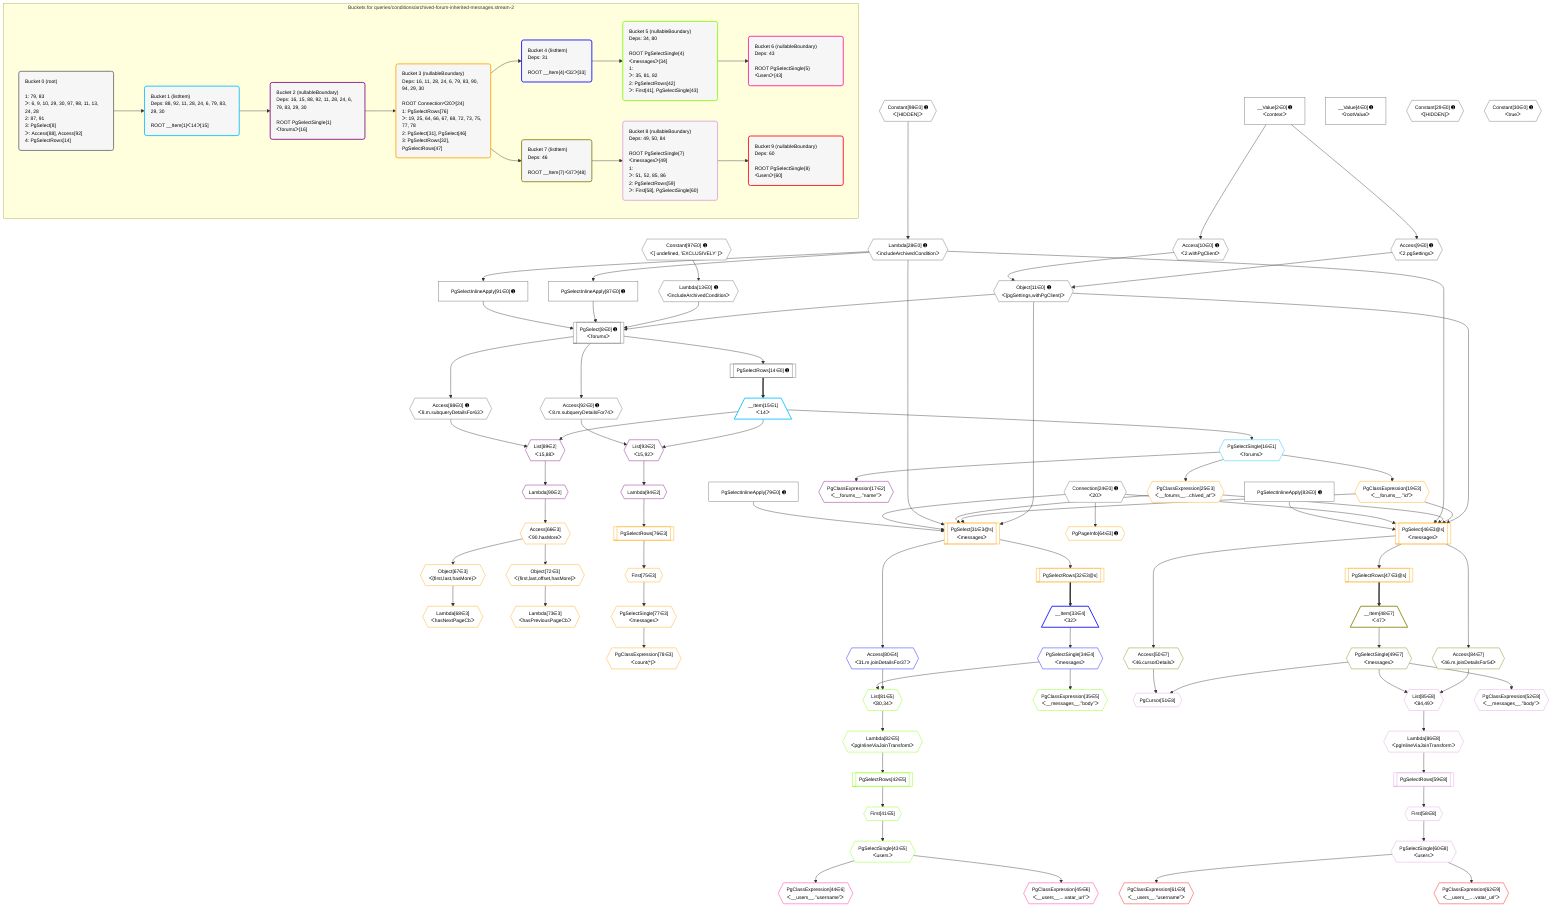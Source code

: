 %%{init: {'themeVariables': { 'fontSize': '12px'}}}%%
graph TD
    classDef path fill:#eee,stroke:#000,color:#000
    classDef plan fill:#fff,stroke-width:1px,color:#000
    classDef itemplan fill:#fff,stroke-width:2px,color:#000
    classDef unbatchedplan fill:#dff,stroke-width:1px,color:#000
    classDef sideeffectplan fill:#fcc,stroke-width:2px,color:#000
    classDef bucket fill:#f6f6f6,color:#000,stroke-width:2px,text-align:left


    %% plan dependencies
    PgSelect8[["PgSelect[8∈0] ➊<br />ᐸforumsᐳ"]]:::plan
    Object11{{"Object[11∈0] ➊<br />ᐸ{pgSettings,withPgClient}ᐳ"}}:::plan
    Lambda13{{"Lambda[13∈0] ➊<br />ᐸincludeArchivedConditionᐳ"}}:::plan
    PgSelectInlineApply87["PgSelectInlineApply[87∈0] ➊"]:::plan
    PgSelectInlineApply91["PgSelectInlineApply[91∈0] ➊"]:::plan
    Object11 & Lambda13 & PgSelectInlineApply87 & PgSelectInlineApply91 --> PgSelect8
    Lambda28{{"Lambda[28∈0] ➊<br />ᐸincludeArchivedConditionᐳ"}}:::plan
    Lambda28 --> PgSelectInlineApply87
    Access9{{"Access[9∈0] ➊<br />ᐸ2.pgSettingsᐳ"}}:::plan
    Access10{{"Access[10∈0] ➊<br />ᐸ2.withPgClientᐳ"}}:::plan
    Access9 & Access10 --> Object11
    Connection24{{"Connection[24∈0] ➊<br />ᐸ20ᐳ"}}:::plan
    __Value2["__Value[2∈0] ➊<br />ᐸcontextᐳ"]:::plan
    __Value2 --> Access9
    __Value2 --> Access10
    Constant97{{"Constant[97∈0] ➊<br />ᐸ[ undefined, 'EXCLUSIVELY' ]ᐳ"}}:::plan
    Constant97 --> Lambda13
    PgSelectRows14[["PgSelectRows[14∈0] ➊"]]:::plan
    PgSelect8 --> PgSelectRows14
    Constant98{{"Constant[98∈0] ➊<br />ᐸ[HIDDEN]ᐳ"}}:::plan
    Constant98 --> Lambda28
    Access88{{"Access[88∈0] ➊<br />ᐸ8.m.subqueryDetailsFor63ᐳ"}}:::plan
    PgSelect8 --> Access88
    Lambda28 --> PgSelectInlineApply91
    Access92{{"Access[92∈0] ➊<br />ᐸ8.m.subqueryDetailsFor74ᐳ"}}:::plan
    PgSelect8 --> Access92
    __Value4["__Value[4∈0] ➊<br />ᐸrootValueᐳ"]:::plan
    Constant29{{"Constant[29∈0] ➊<br />ᐸ[HIDDEN]ᐳ"}}:::plan
    Constant30{{"Constant[30∈0] ➊<br />ᐸtrueᐳ"}}:::plan
    PgSelectInlineApply79["PgSelectInlineApply[79∈0] ➊"]:::plan
    PgSelectInlineApply83["PgSelectInlineApply[83∈0] ➊"]:::plan
    __Item15[/"__Item[15∈1]<br />ᐸ14ᐳ"\]:::itemplan
    PgSelectRows14 ==> __Item15
    PgSelectSingle16{{"PgSelectSingle[16∈1]<br />ᐸforumsᐳ"}}:::plan
    __Item15 --> PgSelectSingle16
    List89{{"List[89∈2]<br />ᐸ15,88ᐳ"}}:::plan
    __Item15 & Access88 --> List89
    List93{{"List[93∈2]<br />ᐸ15,92ᐳ"}}:::plan
    __Item15 & Access92 --> List93
    PgClassExpression17{{"PgClassExpression[17∈2]<br />ᐸ__forums__.”name”ᐳ"}}:::plan
    PgSelectSingle16 --> PgClassExpression17
    Lambda90{{"Lambda[90∈2]"}}:::plan
    List89 --> Lambda90
    Lambda94{{"Lambda[94∈2]"}}:::plan
    List93 --> Lambda94
    PgSelect31[["PgSelect[31∈3@s]<br />ᐸmessagesᐳ"]]:::plan
    PgClassExpression19{{"PgClassExpression[19∈3]<br />ᐸ__forums__.”id”ᐳ"}}:::plan
    PgClassExpression25{{"PgClassExpression[25∈3]<br />ᐸ__forums__...chived_at”ᐳ"}}:::plan
    Object11 & PgClassExpression19 & PgClassExpression25 & Lambda28 & Connection24 & PgSelectInlineApply79 --> PgSelect31
    PgSelect46[["PgSelect[46∈3@s]<br />ᐸmessagesᐳ"]]:::plan
    Object11 & PgClassExpression19 & PgClassExpression25 & Lambda28 & Connection24 & PgSelectInlineApply83 --> PgSelect46
    Object72{{"Object[72∈3]<br />ᐸ{first,last,offset,hasMore}ᐳ"}}:::plan
    Access66{{"Access[66∈3]<br />ᐸ90.hasMoreᐳ"}}:::plan
    Access66 --> Object72
    Object67{{"Object[67∈3]<br />ᐸ{first,last,hasMore}ᐳ"}}:::plan
    Access66 --> Object67
    PgSelectSingle16 --> PgClassExpression19
    PgSelectSingle16 --> PgClassExpression25
    PgSelectRows32[["PgSelectRows[32∈3@s]"]]:::plan
    PgSelect31 --> PgSelectRows32
    PgSelectRows47[["PgSelectRows[47∈3@s]"]]:::plan
    PgSelect46 --> PgSelectRows47
    PgPageInfo64{{"PgPageInfo[64∈3] ➊"}}:::plan
    Connection24 --> PgPageInfo64
    Lambda90 --> Access66
    Lambda68{{"Lambda[68∈3]<br />ᐸhasNextPageCbᐳ"}}:::plan
    Object67 --> Lambda68
    Lambda73{{"Lambda[73∈3]<br />ᐸhasPreviousPageCbᐳ"}}:::plan
    Object72 --> Lambda73
    First75{{"First[75∈3]"}}:::plan
    PgSelectRows76[["PgSelectRows[76∈3]"]]:::plan
    PgSelectRows76 --> First75
    Lambda94 --> PgSelectRows76
    PgSelectSingle77{{"PgSelectSingle[77∈3]<br />ᐸmessagesᐳ"}}:::plan
    First75 --> PgSelectSingle77
    PgClassExpression78{{"PgClassExpression[78∈3]<br />ᐸcount(*)ᐳ"}}:::plan
    PgSelectSingle77 --> PgClassExpression78
    __Item33[/"__Item[33∈4]<br />ᐸ32ᐳ"\]:::itemplan
    PgSelectRows32 ==> __Item33
    PgSelectSingle34{{"PgSelectSingle[34∈4]<br />ᐸmessagesᐳ"}}:::plan
    __Item33 --> PgSelectSingle34
    Access80{{"Access[80∈4]<br />ᐸ31.m.joinDetailsFor37ᐳ"}}:::plan
    PgSelect31 --> Access80
    List81{{"List[81∈5]<br />ᐸ80,34ᐳ"}}:::plan
    Access80 & PgSelectSingle34 --> List81
    PgClassExpression35{{"PgClassExpression[35∈5]<br />ᐸ__messages__.”body”ᐳ"}}:::plan
    PgSelectSingle34 --> PgClassExpression35
    First41{{"First[41∈5]"}}:::plan
    PgSelectRows42[["PgSelectRows[42∈5]"]]:::plan
    PgSelectRows42 --> First41
    Lambda82{{"Lambda[82∈5]<br />ᐸpgInlineViaJoinTransformᐳ"}}:::plan
    Lambda82 --> PgSelectRows42
    PgSelectSingle43{{"PgSelectSingle[43∈5]<br />ᐸusersᐳ"}}:::plan
    First41 --> PgSelectSingle43
    List81 --> Lambda82
    PgClassExpression44{{"PgClassExpression[44∈6]<br />ᐸ__users__.”username”ᐳ"}}:::plan
    PgSelectSingle43 --> PgClassExpression44
    PgClassExpression45{{"PgClassExpression[45∈6]<br />ᐸ__users__....vatar_url”ᐳ"}}:::plan
    PgSelectSingle43 --> PgClassExpression45
    __Item48[/"__Item[48∈7]<br />ᐸ47ᐳ"\]:::itemplan
    PgSelectRows47 ==> __Item48
    PgSelectSingle49{{"PgSelectSingle[49∈7]<br />ᐸmessagesᐳ"}}:::plan
    __Item48 --> PgSelectSingle49
    Access50{{"Access[50∈7]<br />ᐸ46.cursorDetailsᐳ"}}:::plan
    PgSelect46 --> Access50
    Access84{{"Access[84∈7]<br />ᐸ46.m.joinDetailsFor54ᐳ"}}:::plan
    PgSelect46 --> Access84
    PgCursor51{{"PgCursor[51∈8]"}}:::plan
    PgSelectSingle49 & Access50 --> PgCursor51
    List85{{"List[85∈8]<br />ᐸ84,49ᐳ"}}:::plan
    Access84 & PgSelectSingle49 --> List85
    PgClassExpression52{{"PgClassExpression[52∈8]<br />ᐸ__messages__.”body”ᐳ"}}:::plan
    PgSelectSingle49 --> PgClassExpression52
    First58{{"First[58∈8]"}}:::plan
    PgSelectRows59[["PgSelectRows[59∈8]"]]:::plan
    PgSelectRows59 --> First58
    Lambda86{{"Lambda[86∈8]<br />ᐸpgInlineViaJoinTransformᐳ"}}:::plan
    Lambda86 --> PgSelectRows59
    PgSelectSingle60{{"PgSelectSingle[60∈8]<br />ᐸusersᐳ"}}:::plan
    First58 --> PgSelectSingle60
    List85 --> Lambda86
    PgClassExpression61{{"PgClassExpression[61∈9]<br />ᐸ__users__.”username”ᐳ"}}:::plan
    PgSelectSingle60 --> PgClassExpression61
    PgClassExpression62{{"PgClassExpression[62∈9]<br />ᐸ__users__....vatar_url”ᐳ"}}:::plan
    PgSelectSingle60 --> PgClassExpression62

    %% define steps

    subgraph "Buckets for queries/conditions/archived-forum-inherited-messages.stream-2"
    Bucket0("Bucket 0 (root)<br /><br />1: 79, 83<br />ᐳ: 6, 9, 10, 29, 30, 97, 98, 11, 13, 24, 28<br />2: 87, 91<br />3: PgSelect[8]<br />ᐳ: Access[88], Access[92]<br />4: PgSelectRows[14]"):::bucket
    classDef bucket0 stroke:#696969
    class Bucket0,__Value2,__Value4,PgSelect8,Access9,Access10,Object11,Lambda13,PgSelectRows14,Connection24,Lambda28,Constant29,Constant30,PgSelectInlineApply79,PgSelectInlineApply83,PgSelectInlineApply87,Access88,PgSelectInlineApply91,Access92,Constant97,Constant98 bucket0
    Bucket1("Bucket 1 (listItem)<br />Deps: 88, 92, 11, 28, 24, 6, 79, 83, 29, 30<br /><br />ROOT __Item{1}ᐸ14ᐳ[15]"):::bucket
    classDef bucket1 stroke:#00bfff
    class Bucket1,__Item15,PgSelectSingle16 bucket1
    Bucket2("Bucket 2 (nullableBoundary)<br />Deps: 16, 15, 88, 92, 11, 28, 24, 6, 79, 83, 29, 30<br /><br />ROOT PgSelectSingle{1}ᐸforumsᐳ[16]"):::bucket
    classDef bucket2 stroke:#7f007f
    class Bucket2,PgClassExpression17,List89,Lambda90,List93,Lambda94 bucket2
    Bucket3("Bucket 3 (nullableBoundary)<br />Deps: 16, 11, 28, 24, 6, 79, 83, 90, 94, 29, 30<br /><br />ROOT Connectionᐸ20ᐳ[24]<br />1: PgSelectRows[76]<br />ᐳ: 19, 25, 64, 66, 67, 68, 72, 73, 75, 77, 78<br />2: PgSelect[31], PgSelect[46]<br />3: PgSelectRows[32], PgSelectRows[47]"):::bucket
    classDef bucket3 stroke:#ffa500
    class Bucket3,PgClassExpression19,PgClassExpression25,PgSelect31,PgSelectRows32,PgSelect46,PgSelectRows47,PgPageInfo64,Access66,Object67,Lambda68,Object72,Lambda73,First75,PgSelectRows76,PgSelectSingle77,PgClassExpression78 bucket3
    Bucket4("Bucket 4 (listItem)<br />Deps: 31<br /><br />ROOT __Item{4}ᐸ32ᐳ[33]"):::bucket
    classDef bucket4 stroke:#0000ff
    class Bucket4,__Item33,PgSelectSingle34,Access80 bucket4
    Bucket5("Bucket 5 (nullableBoundary)<br />Deps: 34, 80<br /><br />ROOT PgSelectSingle{4}ᐸmessagesᐳ[34]<br />1: <br />ᐳ: 35, 81, 82<br />2: PgSelectRows[42]<br />ᐳ: First[41], PgSelectSingle[43]"):::bucket
    classDef bucket5 stroke:#7fff00
    class Bucket5,PgClassExpression35,First41,PgSelectRows42,PgSelectSingle43,List81,Lambda82 bucket5
    Bucket6("Bucket 6 (nullableBoundary)<br />Deps: 43<br /><br />ROOT PgSelectSingle{5}ᐸusersᐳ[43]"):::bucket
    classDef bucket6 stroke:#ff1493
    class Bucket6,PgClassExpression44,PgClassExpression45 bucket6
    Bucket7("Bucket 7 (listItem)<br />Deps: 46<br /><br />ROOT __Item{7}ᐸ47ᐳ[48]"):::bucket
    classDef bucket7 stroke:#808000
    class Bucket7,__Item48,PgSelectSingle49,Access50,Access84 bucket7
    Bucket8("Bucket 8 (nullableBoundary)<br />Deps: 49, 50, 84<br /><br />ROOT PgSelectSingle{7}ᐸmessagesᐳ[49]<br />1: <br />ᐳ: 51, 52, 85, 86<br />2: PgSelectRows[59]<br />ᐳ: First[58], PgSelectSingle[60]"):::bucket
    classDef bucket8 stroke:#dda0dd
    class Bucket8,PgCursor51,PgClassExpression52,First58,PgSelectRows59,PgSelectSingle60,List85,Lambda86 bucket8
    Bucket9("Bucket 9 (nullableBoundary)<br />Deps: 60<br /><br />ROOT PgSelectSingle{8}ᐸusersᐳ[60]"):::bucket
    classDef bucket9 stroke:#ff0000
    class Bucket9,PgClassExpression61,PgClassExpression62 bucket9
    Bucket0 --> Bucket1
    Bucket1 --> Bucket2
    Bucket2 --> Bucket3
    Bucket3 --> Bucket4 & Bucket7
    Bucket4 --> Bucket5
    Bucket5 --> Bucket6
    Bucket7 --> Bucket8
    Bucket8 --> Bucket9
    end